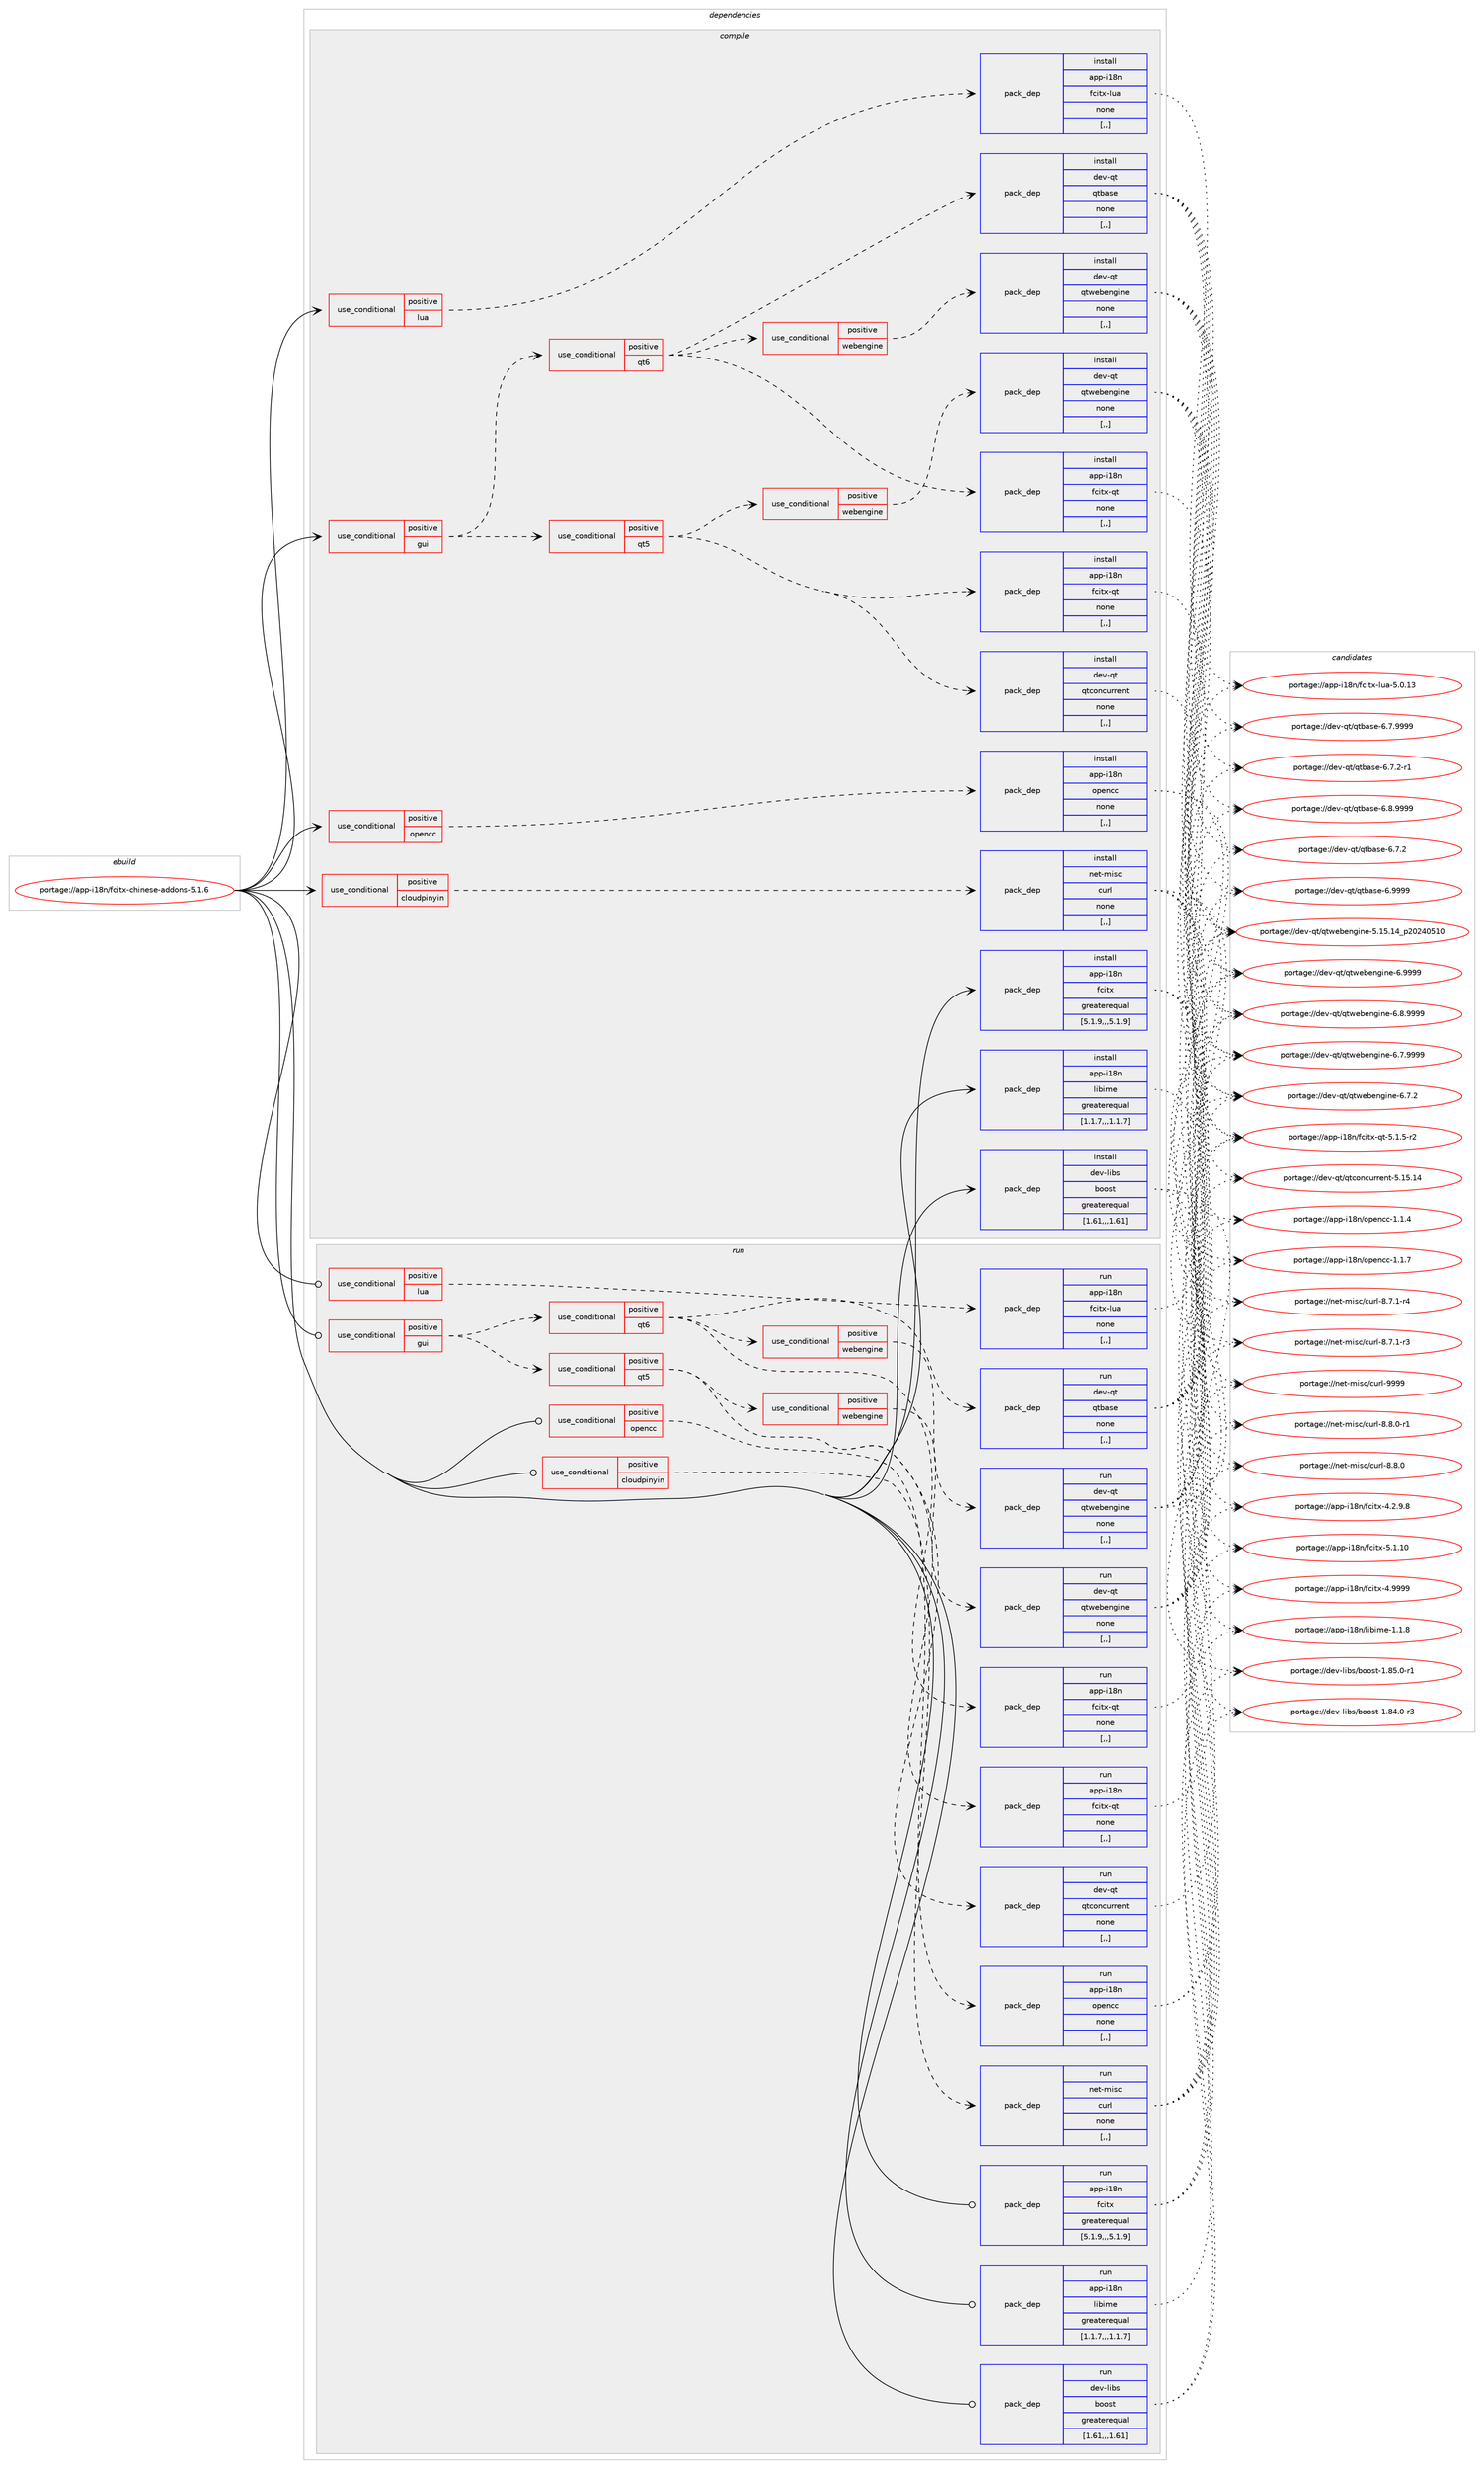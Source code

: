 digraph prolog {

# *************
# Graph options
# *************

newrank=true;
concentrate=true;
compound=true;
graph [rankdir=LR,fontname=Helvetica,fontsize=10,ranksep=1.5];#, ranksep=2.5, nodesep=0.2];
edge  [arrowhead=vee];
node  [fontname=Helvetica,fontsize=10];

# **********
# The ebuild
# **********

subgraph cluster_leftcol {
color=gray;
label=<<i>ebuild</i>>;
id [label="portage://app-i18n/fcitx-chinese-addons-5.1.6", color=red, width=4, href="../app-i18n/fcitx-chinese-addons-5.1.6.svg"];
}

# ****************
# The dependencies
# ****************

subgraph cluster_midcol {
color=gray;
label=<<i>dependencies</i>>;
subgraph cluster_compile {
fillcolor="#eeeeee";
style=filled;
label=<<i>compile</i>>;
subgraph cond10961 {
dependency37041 [label=<<TABLE BORDER="0" CELLBORDER="1" CELLSPACING="0" CELLPADDING="4"><TR><TD ROWSPAN="3" CELLPADDING="10">use_conditional</TD></TR><TR><TD>positive</TD></TR><TR><TD>cloudpinyin</TD></TR></TABLE>>, shape=none, color=red];
subgraph pack25709 {
dependency37042 [label=<<TABLE BORDER="0" CELLBORDER="1" CELLSPACING="0" CELLPADDING="4" WIDTH="220"><TR><TD ROWSPAN="6" CELLPADDING="30">pack_dep</TD></TR><TR><TD WIDTH="110">install</TD></TR><TR><TD>net-misc</TD></TR><TR><TD>curl</TD></TR><TR><TD>none</TD></TR><TR><TD>[,,]</TD></TR></TABLE>>, shape=none, color=blue];
}
dependency37041:e -> dependency37042:w [weight=20,style="dashed",arrowhead="vee"];
}
id:e -> dependency37041:w [weight=20,style="solid",arrowhead="vee"];
subgraph cond10962 {
dependency37043 [label=<<TABLE BORDER="0" CELLBORDER="1" CELLSPACING="0" CELLPADDING="4"><TR><TD ROWSPAN="3" CELLPADDING="10">use_conditional</TD></TR><TR><TD>positive</TD></TR><TR><TD>gui</TD></TR></TABLE>>, shape=none, color=red];
subgraph cond10963 {
dependency37044 [label=<<TABLE BORDER="0" CELLBORDER="1" CELLSPACING="0" CELLPADDING="4"><TR><TD ROWSPAN="3" CELLPADDING="10">use_conditional</TD></TR><TR><TD>positive</TD></TR><TR><TD>qt5</TD></TR></TABLE>>, shape=none, color=red];
subgraph pack25710 {
dependency37045 [label=<<TABLE BORDER="0" CELLBORDER="1" CELLSPACING="0" CELLPADDING="4" WIDTH="220"><TR><TD ROWSPAN="6" CELLPADDING="30">pack_dep</TD></TR><TR><TD WIDTH="110">install</TD></TR><TR><TD>dev-qt</TD></TR><TR><TD>qtconcurrent</TD></TR><TR><TD>none</TD></TR><TR><TD>[,,]</TD></TR></TABLE>>, shape=none, color=blue];
}
dependency37044:e -> dependency37045:w [weight=20,style="dashed",arrowhead="vee"];
subgraph pack25711 {
dependency37046 [label=<<TABLE BORDER="0" CELLBORDER="1" CELLSPACING="0" CELLPADDING="4" WIDTH="220"><TR><TD ROWSPAN="6" CELLPADDING="30">pack_dep</TD></TR><TR><TD WIDTH="110">install</TD></TR><TR><TD>app-i18n</TD></TR><TR><TD>fcitx-qt</TD></TR><TR><TD>none</TD></TR><TR><TD>[,,]</TD></TR></TABLE>>, shape=none, color=blue];
}
dependency37044:e -> dependency37046:w [weight=20,style="dashed",arrowhead="vee"];
subgraph cond10964 {
dependency37047 [label=<<TABLE BORDER="0" CELLBORDER="1" CELLSPACING="0" CELLPADDING="4"><TR><TD ROWSPAN="3" CELLPADDING="10">use_conditional</TD></TR><TR><TD>positive</TD></TR><TR><TD>webengine</TD></TR></TABLE>>, shape=none, color=red];
subgraph pack25712 {
dependency37048 [label=<<TABLE BORDER="0" CELLBORDER="1" CELLSPACING="0" CELLPADDING="4" WIDTH="220"><TR><TD ROWSPAN="6" CELLPADDING="30">pack_dep</TD></TR><TR><TD WIDTH="110">install</TD></TR><TR><TD>dev-qt</TD></TR><TR><TD>qtwebengine</TD></TR><TR><TD>none</TD></TR><TR><TD>[,,]</TD></TR></TABLE>>, shape=none, color=blue];
}
dependency37047:e -> dependency37048:w [weight=20,style="dashed",arrowhead="vee"];
}
dependency37044:e -> dependency37047:w [weight=20,style="dashed",arrowhead="vee"];
}
dependency37043:e -> dependency37044:w [weight=20,style="dashed",arrowhead="vee"];
subgraph cond10965 {
dependency37049 [label=<<TABLE BORDER="0" CELLBORDER="1" CELLSPACING="0" CELLPADDING="4"><TR><TD ROWSPAN="3" CELLPADDING="10">use_conditional</TD></TR><TR><TD>positive</TD></TR><TR><TD>qt6</TD></TR></TABLE>>, shape=none, color=red];
subgraph pack25713 {
dependency37050 [label=<<TABLE BORDER="0" CELLBORDER="1" CELLSPACING="0" CELLPADDING="4" WIDTH="220"><TR><TD ROWSPAN="6" CELLPADDING="30">pack_dep</TD></TR><TR><TD WIDTH="110">install</TD></TR><TR><TD>dev-qt</TD></TR><TR><TD>qtbase</TD></TR><TR><TD>none</TD></TR><TR><TD>[,,]</TD></TR></TABLE>>, shape=none, color=blue];
}
dependency37049:e -> dependency37050:w [weight=20,style="dashed",arrowhead="vee"];
subgraph pack25714 {
dependency37051 [label=<<TABLE BORDER="0" CELLBORDER="1" CELLSPACING="0" CELLPADDING="4" WIDTH="220"><TR><TD ROWSPAN="6" CELLPADDING="30">pack_dep</TD></TR><TR><TD WIDTH="110">install</TD></TR><TR><TD>app-i18n</TD></TR><TR><TD>fcitx-qt</TD></TR><TR><TD>none</TD></TR><TR><TD>[,,]</TD></TR></TABLE>>, shape=none, color=blue];
}
dependency37049:e -> dependency37051:w [weight=20,style="dashed",arrowhead="vee"];
subgraph cond10966 {
dependency37052 [label=<<TABLE BORDER="0" CELLBORDER="1" CELLSPACING="0" CELLPADDING="4"><TR><TD ROWSPAN="3" CELLPADDING="10">use_conditional</TD></TR><TR><TD>positive</TD></TR><TR><TD>webengine</TD></TR></TABLE>>, shape=none, color=red];
subgraph pack25715 {
dependency37053 [label=<<TABLE BORDER="0" CELLBORDER="1" CELLSPACING="0" CELLPADDING="4" WIDTH="220"><TR><TD ROWSPAN="6" CELLPADDING="30">pack_dep</TD></TR><TR><TD WIDTH="110">install</TD></TR><TR><TD>dev-qt</TD></TR><TR><TD>qtwebengine</TD></TR><TR><TD>none</TD></TR><TR><TD>[,,]</TD></TR></TABLE>>, shape=none, color=blue];
}
dependency37052:e -> dependency37053:w [weight=20,style="dashed",arrowhead="vee"];
}
dependency37049:e -> dependency37052:w [weight=20,style="dashed",arrowhead="vee"];
}
dependency37043:e -> dependency37049:w [weight=20,style="dashed",arrowhead="vee"];
}
id:e -> dependency37043:w [weight=20,style="solid",arrowhead="vee"];
subgraph cond10967 {
dependency37054 [label=<<TABLE BORDER="0" CELLBORDER="1" CELLSPACING="0" CELLPADDING="4"><TR><TD ROWSPAN="3" CELLPADDING="10">use_conditional</TD></TR><TR><TD>positive</TD></TR><TR><TD>lua</TD></TR></TABLE>>, shape=none, color=red];
subgraph pack25716 {
dependency37055 [label=<<TABLE BORDER="0" CELLBORDER="1" CELLSPACING="0" CELLPADDING="4" WIDTH="220"><TR><TD ROWSPAN="6" CELLPADDING="30">pack_dep</TD></TR><TR><TD WIDTH="110">install</TD></TR><TR><TD>app-i18n</TD></TR><TR><TD>fcitx-lua</TD></TR><TR><TD>none</TD></TR><TR><TD>[,,]</TD></TR></TABLE>>, shape=none, color=blue];
}
dependency37054:e -> dependency37055:w [weight=20,style="dashed",arrowhead="vee"];
}
id:e -> dependency37054:w [weight=20,style="solid",arrowhead="vee"];
subgraph cond10968 {
dependency37056 [label=<<TABLE BORDER="0" CELLBORDER="1" CELLSPACING="0" CELLPADDING="4"><TR><TD ROWSPAN="3" CELLPADDING="10">use_conditional</TD></TR><TR><TD>positive</TD></TR><TR><TD>opencc</TD></TR></TABLE>>, shape=none, color=red];
subgraph pack25717 {
dependency37057 [label=<<TABLE BORDER="0" CELLBORDER="1" CELLSPACING="0" CELLPADDING="4" WIDTH="220"><TR><TD ROWSPAN="6" CELLPADDING="30">pack_dep</TD></TR><TR><TD WIDTH="110">install</TD></TR><TR><TD>app-i18n</TD></TR><TR><TD>opencc</TD></TR><TR><TD>none</TD></TR><TR><TD>[,,]</TD></TR></TABLE>>, shape=none, color=blue];
}
dependency37056:e -> dependency37057:w [weight=20,style="dashed",arrowhead="vee"];
}
id:e -> dependency37056:w [weight=20,style="solid",arrowhead="vee"];
subgraph pack25718 {
dependency37058 [label=<<TABLE BORDER="0" CELLBORDER="1" CELLSPACING="0" CELLPADDING="4" WIDTH="220"><TR><TD ROWSPAN="6" CELLPADDING="30">pack_dep</TD></TR><TR><TD WIDTH="110">install</TD></TR><TR><TD>app-i18n</TD></TR><TR><TD>fcitx</TD></TR><TR><TD>greaterequal</TD></TR><TR><TD>[5.1.9,,,5.1.9]</TD></TR></TABLE>>, shape=none, color=blue];
}
id:e -> dependency37058:w [weight=20,style="solid",arrowhead="vee"];
subgraph pack25719 {
dependency37059 [label=<<TABLE BORDER="0" CELLBORDER="1" CELLSPACING="0" CELLPADDING="4" WIDTH="220"><TR><TD ROWSPAN="6" CELLPADDING="30">pack_dep</TD></TR><TR><TD WIDTH="110">install</TD></TR><TR><TD>app-i18n</TD></TR><TR><TD>libime</TD></TR><TR><TD>greaterequal</TD></TR><TR><TD>[1.1.7,,,1.1.7]</TD></TR></TABLE>>, shape=none, color=blue];
}
id:e -> dependency37059:w [weight=20,style="solid",arrowhead="vee"];
subgraph pack25720 {
dependency37060 [label=<<TABLE BORDER="0" CELLBORDER="1" CELLSPACING="0" CELLPADDING="4" WIDTH="220"><TR><TD ROWSPAN="6" CELLPADDING="30">pack_dep</TD></TR><TR><TD WIDTH="110">install</TD></TR><TR><TD>dev-libs</TD></TR><TR><TD>boost</TD></TR><TR><TD>greaterequal</TD></TR><TR><TD>[1.61,,,1.61]</TD></TR></TABLE>>, shape=none, color=blue];
}
id:e -> dependency37060:w [weight=20,style="solid",arrowhead="vee"];
}
subgraph cluster_compileandrun {
fillcolor="#eeeeee";
style=filled;
label=<<i>compile and run</i>>;
}
subgraph cluster_run {
fillcolor="#eeeeee";
style=filled;
label=<<i>run</i>>;
subgraph cond10969 {
dependency37061 [label=<<TABLE BORDER="0" CELLBORDER="1" CELLSPACING="0" CELLPADDING="4"><TR><TD ROWSPAN="3" CELLPADDING="10">use_conditional</TD></TR><TR><TD>positive</TD></TR><TR><TD>cloudpinyin</TD></TR></TABLE>>, shape=none, color=red];
subgraph pack25721 {
dependency37062 [label=<<TABLE BORDER="0" CELLBORDER="1" CELLSPACING="0" CELLPADDING="4" WIDTH="220"><TR><TD ROWSPAN="6" CELLPADDING="30">pack_dep</TD></TR><TR><TD WIDTH="110">run</TD></TR><TR><TD>net-misc</TD></TR><TR><TD>curl</TD></TR><TR><TD>none</TD></TR><TR><TD>[,,]</TD></TR></TABLE>>, shape=none, color=blue];
}
dependency37061:e -> dependency37062:w [weight=20,style="dashed",arrowhead="vee"];
}
id:e -> dependency37061:w [weight=20,style="solid",arrowhead="odot"];
subgraph cond10970 {
dependency37063 [label=<<TABLE BORDER="0" CELLBORDER="1" CELLSPACING="0" CELLPADDING="4"><TR><TD ROWSPAN="3" CELLPADDING="10">use_conditional</TD></TR><TR><TD>positive</TD></TR><TR><TD>gui</TD></TR></TABLE>>, shape=none, color=red];
subgraph cond10971 {
dependency37064 [label=<<TABLE BORDER="0" CELLBORDER="1" CELLSPACING="0" CELLPADDING="4"><TR><TD ROWSPAN="3" CELLPADDING="10">use_conditional</TD></TR><TR><TD>positive</TD></TR><TR><TD>qt5</TD></TR></TABLE>>, shape=none, color=red];
subgraph pack25722 {
dependency37065 [label=<<TABLE BORDER="0" CELLBORDER="1" CELLSPACING="0" CELLPADDING="4" WIDTH="220"><TR><TD ROWSPAN="6" CELLPADDING="30">pack_dep</TD></TR><TR><TD WIDTH="110">run</TD></TR><TR><TD>dev-qt</TD></TR><TR><TD>qtconcurrent</TD></TR><TR><TD>none</TD></TR><TR><TD>[,,]</TD></TR></TABLE>>, shape=none, color=blue];
}
dependency37064:e -> dependency37065:w [weight=20,style="dashed",arrowhead="vee"];
subgraph pack25723 {
dependency37066 [label=<<TABLE BORDER="0" CELLBORDER="1" CELLSPACING="0" CELLPADDING="4" WIDTH="220"><TR><TD ROWSPAN="6" CELLPADDING="30">pack_dep</TD></TR><TR><TD WIDTH="110">run</TD></TR><TR><TD>app-i18n</TD></TR><TR><TD>fcitx-qt</TD></TR><TR><TD>none</TD></TR><TR><TD>[,,]</TD></TR></TABLE>>, shape=none, color=blue];
}
dependency37064:e -> dependency37066:w [weight=20,style="dashed",arrowhead="vee"];
subgraph cond10972 {
dependency37067 [label=<<TABLE BORDER="0" CELLBORDER="1" CELLSPACING="0" CELLPADDING="4"><TR><TD ROWSPAN="3" CELLPADDING="10">use_conditional</TD></TR><TR><TD>positive</TD></TR><TR><TD>webengine</TD></TR></TABLE>>, shape=none, color=red];
subgraph pack25724 {
dependency37068 [label=<<TABLE BORDER="0" CELLBORDER="1" CELLSPACING="0" CELLPADDING="4" WIDTH="220"><TR><TD ROWSPAN="6" CELLPADDING="30">pack_dep</TD></TR><TR><TD WIDTH="110">run</TD></TR><TR><TD>dev-qt</TD></TR><TR><TD>qtwebengine</TD></TR><TR><TD>none</TD></TR><TR><TD>[,,]</TD></TR></TABLE>>, shape=none, color=blue];
}
dependency37067:e -> dependency37068:w [weight=20,style="dashed",arrowhead="vee"];
}
dependency37064:e -> dependency37067:w [weight=20,style="dashed",arrowhead="vee"];
}
dependency37063:e -> dependency37064:w [weight=20,style="dashed",arrowhead="vee"];
subgraph cond10973 {
dependency37069 [label=<<TABLE BORDER="0" CELLBORDER="1" CELLSPACING="0" CELLPADDING="4"><TR><TD ROWSPAN="3" CELLPADDING="10">use_conditional</TD></TR><TR><TD>positive</TD></TR><TR><TD>qt6</TD></TR></TABLE>>, shape=none, color=red];
subgraph pack25725 {
dependency37070 [label=<<TABLE BORDER="0" CELLBORDER="1" CELLSPACING="0" CELLPADDING="4" WIDTH="220"><TR><TD ROWSPAN="6" CELLPADDING="30">pack_dep</TD></TR><TR><TD WIDTH="110">run</TD></TR><TR><TD>dev-qt</TD></TR><TR><TD>qtbase</TD></TR><TR><TD>none</TD></TR><TR><TD>[,,]</TD></TR></TABLE>>, shape=none, color=blue];
}
dependency37069:e -> dependency37070:w [weight=20,style="dashed",arrowhead="vee"];
subgraph pack25726 {
dependency37071 [label=<<TABLE BORDER="0" CELLBORDER="1" CELLSPACING="0" CELLPADDING="4" WIDTH="220"><TR><TD ROWSPAN="6" CELLPADDING="30">pack_dep</TD></TR><TR><TD WIDTH="110">run</TD></TR><TR><TD>app-i18n</TD></TR><TR><TD>fcitx-qt</TD></TR><TR><TD>none</TD></TR><TR><TD>[,,]</TD></TR></TABLE>>, shape=none, color=blue];
}
dependency37069:e -> dependency37071:w [weight=20,style="dashed",arrowhead="vee"];
subgraph cond10974 {
dependency37072 [label=<<TABLE BORDER="0" CELLBORDER="1" CELLSPACING="0" CELLPADDING="4"><TR><TD ROWSPAN="3" CELLPADDING="10">use_conditional</TD></TR><TR><TD>positive</TD></TR><TR><TD>webengine</TD></TR></TABLE>>, shape=none, color=red];
subgraph pack25727 {
dependency37073 [label=<<TABLE BORDER="0" CELLBORDER="1" CELLSPACING="0" CELLPADDING="4" WIDTH="220"><TR><TD ROWSPAN="6" CELLPADDING="30">pack_dep</TD></TR><TR><TD WIDTH="110">run</TD></TR><TR><TD>dev-qt</TD></TR><TR><TD>qtwebengine</TD></TR><TR><TD>none</TD></TR><TR><TD>[,,]</TD></TR></TABLE>>, shape=none, color=blue];
}
dependency37072:e -> dependency37073:w [weight=20,style="dashed",arrowhead="vee"];
}
dependency37069:e -> dependency37072:w [weight=20,style="dashed",arrowhead="vee"];
}
dependency37063:e -> dependency37069:w [weight=20,style="dashed",arrowhead="vee"];
}
id:e -> dependency37063:w [weight=20,style="solid",arrowhead="odot"];
subgraph cond10975 {
dependency37074 [label=<<TABLE BORDER="0" CELLBORDER="1" CELLSPACING="0" CELLPADDING="4"><TR><TD ROWSPAN="3" CELLPADDING="10">use_conditional</TD></TR><TR><TD>positive</TD></TR><TR><TD>lua</TD></TR></TABLE>>, shape=none, color=red];
subgraph pack25728 {
dependency37075 [label=<<TABLE BORDER="0" CELLBORDER="1" CELLSPACING="0" CELLPADDING="4" WIDTH="220"><TR><TD ROWSPAN="6" CELLPADDING="30">pack_dep</TD></TR><TR><TD WIDTH="110">run</TD></TR><TR><TD>app-i18n</TD></TR><TR><TD>fcitx-lua</TD></TR><TR><TD>none</TD></TR><TR><TD>[,,]</TD></TR></TABLE>>, shape=none, color=blue];
}
dependency37074:e -> dependency37075:w [weight=20,style="dashed",arrowhead="vee"];
}
id:e -> dependency37074:w [weight=20,style="solid",arrowhead="odot"];
subgraph cond10976 {
dependency37076 [label=<<TABLE BORDER="0" CELLBORDER="1" CELLSPACING="0" CELLPADDING="4"><TR><TD ROWSPAN="3" CELLPADDING="10">use_conditional</TD></TR><TR><TD>positive</TD></TR><TR><TD>opencc</TD></TR></TABLE>>, shape=none, color=red];
subgraph pack25729 {
dependency37077 [label=<<TABLE BORDER="0" CELLBORDER="1" CELLSPACING="0" CELLPADDING="4" WIDTH="220"><TR><TD ROWSPAN="6" CELLPADDING="30">pack_dep</TD></TR><TR><TD WIDTH="110">run</TD></TR><TR><TD>app-i18n</TD></TR><TR><TD>opencc</TD></TR><TR><TD>none</TD></TR><TR><TD>[,,]</TD></TR></TABLE>>, shape=none, color=blue];
}
dependency37076:e -> dependency37077:w [weight=20,style="dashed",arrowhead="vee"];
}
id:e -> dependency37076:w [weight=20,style="solid",arrowhead="odot"];
subgraph pack25730 {
dependency37078 [label=<<TABLE BORDER="0" CELLBORDER="1" CELLSPACING="0" CELLPADDING="4" WIDTH="220"><TR><TD ROWSPAN="6" CELLPADDING="30">pack_dep</TD></TR><TR><TD WIDTH="110">run</TD></TR><TR><TD>app-i18n</TD></TR><TR><TD>fcitx</TD></TR><TR><TD>greaterequal</TD></TR><TR><TD>[5.1.9,,,5.1.9]</TD></TR></TABLE>>, shape=none, color=blue];
}
id:e -> dependency37078:w [weight=20,style="solid",arrowhead="odot"];
subgraph pack25731 {
dependency37079 [label=<<TABLE BORDER="0" CELLBORDER="1" CELLSPACING="0" CELLPADDING="4" WIDTH="220"><TR><TD ROWSPAN="6" CELLPADDING="30">pack_dep</TD></TR><TR><TD WIDTH="110">run</TD></TR><TR><TD>app-i18n</TD></TR><TR><TD>libime</TD></TR><TR><TD>greaterequal</TD></TR><TR><TD>[1.1.7,,,1.1.7]</TD></TR></TABLE>>, shape=none, color=blue];
}
id:e -> dependency37079:w [weight=20,style="solid",arrowhead="odot"];
subgraph pack25732 {
dependency37080 [label=<<TABLE BORDER="0" CELLBORDER="1" CELLSPACING="0" CELLPADDING="4" WIDTH="220"><TR><TD ROWSPAN="6" CELLPADDING="30">pack_dep</TD></TR><TR><TD WIDTH="110">run</TD></TR><TR><TD>dev-libs</TD></TR><TR><TD>boost</TD></TR><TR><TD>greaterequal</TD></TR><TR><TD>[1.61,,,1.61]</TD></TR></TABLE>>, shape=none, color=blue];
}
id:e -> dependency37080:w [weight=20,style="solid",arrowhead="odot"];
}
}

# **************
# The candidates
# **************

subgraph cluster_choices {
rank=same;
color=gray;
label=<<i>candidates</i>>;

subgraph choice25709 {
color=black;
nodesep=1;
choice110101116451091051159947991171141084557575757 [label="portage://net-misc/curl-9999", color=red, width=4,href="../net-misc/curl-9999.svg"];
choice110101116451091051159947991171141084556465646484511449 [label="portage://net-misc/curl-8.8.0-r1", color=red, width=4,href="../net-misc/curl-8.8.0-r1.svg"];
choice11010111645109105115994799117114108455646564648 [label="portage://net-misc/curl-8.8.0", color=red, width=4,href="../net-misc/curl-8.8.0.svg"];
choice110101116451091051159947991171141084556465546494511452 [label="portage://net-misc/curl-8.7.1-r4", color=red, width=4,href="../net-misc/curl-8.7.1-r4.svg"];
choice110101116451091051159947991171141084556465546494511451 [label="portage://net-misc/curl-8.7.1-r3", color=red, width=4,href="../net-misc/curl-8.7.1-r3.svg"];
dependency37042:e -> choice110101116451091051159947991171141084557575757:w [style=dotted,weight="100"];
dependency37042:e -> choice110101116451091051159947991171141084556465646484511449:w [style=dotted,weight="100"];
dependency37042:e -> choice11010111645109105115994799117114108455646564648:w [style=dotted,weight="100"];
dependency37042:e -> choice110101116451091051159947991171141084556465546494511452:w [style=dotted,weight="100"];
dependency37042:e -> choice110101116451091051159947991171141084556465546494511451:w [style=dotted,weight="100"];
}
subgraph choice25710 {
color=black;
nodesep=1;
choice100101118451131164711311699111110991171141141011101164553464953464952 [label="portage://dev-qt/qtconcurrent-5.15.14", color=red, width=4,href="../dev-qt/qtconcurrent-5.15.14.svg"];
dependency37045:e -> choice100101118451131164711311699111110991171141141011101164553464953464952:w [style=dotted,weight="100"];
}
subgraph choice25711 {
color=black;
nodesep=1;
choice971121124510549561104710299105116120451131164553464946534511450 [label="portage://app-i18n/fcitx-qt-5.1.5-r2", color=red, width=4,href="../app-i18n/fcitx-qt-5.1.5-r2.svg"];
dependency37046:e -> choice971121124510549561104710299105116120451131164553464946534511450:w [style=dotted,weight="100"];
}
subgraph choice25712 {
color=black;
nodesep=1;
choice10010111845113116471131161191019810111010310511010145544657575757 [label="portage://dev-qt/qtwebengine-6.9999", color=red, width=4,href="../dev-qt/qtwebengine-6.9999.svg"];
choice100101118451131164711311611910198101110103105110101455446564657575757 [label="portage://dev-qt/qtwebengine-6.8.9999", color=red, width=4,href="../dev-qt/qtwebengine-6.8.9999.svg"];
choice100101118451131164711311611910198101110103105110101455446554657575757 [label="portage://dev-qt/qtwebengine-6.7.9999", color=red, width=4,href="../dev-qt/qtwebengine-6.7.9999.svg"];
choice100101118451131164711311611910198101110103105110101455446554650 [label="portage://dev-qt/qtwebengine-6.7.2", color=red, width=4,href="../dev-qt/qtwebengine-6.7.2.svg"];
choice1001011184511311647113116119101981011101031051101014553464953464952951125048505248534948 [label="portage://dev-qt/qtwebengine-5.15.14_p20240510", color=red, width=4,href="../dev-qt/qtwebengine-5.15.14_p20240510.svg"];
dependency37048:e -> choice10010111845113116471131161191019810111010310511010145544657575757:w [style=dotted,weight="100"];
dependency37048:e -> choice100101118451131164711311611910198101110103105110101455446564657575757:w [style=dotted,weight="100"];
dependency37048:e -> choice100101118451131164711311611910198101110103105110101455446554657575757:w [style=dotted,weight="100"];
dependency37048:e -> choice100101118451131164711311611910198101110103105110101455446554650:w [style=dotted,weight="100"];
dependency37048:e -> choice1001011184511311647113116119101981011101031051101014553464953464952951125048505248534948:w [style=dotted,weight="100"];
}
subgraph choice25713 {
color=black;
nodesep=1;
choice1001011184511311647113116989711510145544657575757 [label="portage://dev-qt/qtbase-6.9999", color=red, width=4,href="../dev-qt/qtbase-6.9999.svg"];
choice10010111845113116471131169897115101455446564657575757 [label="portage://dev-qt/qtbase-6.8.9999", color=red, width=4,href="../dev-qt/qtbase-6.8.9999.svg"];
choice10010111845113116471131169897115101455446554657575757 [label="portage://dev-qt/qtbase-6.7.9999", color=red, width=4,href="../dev-qt/qtbase-6.7.9999.svg"];
choice100101118451131164711311698971151014554465546504511449 [label="portage://dev-qt/qtbase-6.7.2-r1", color=red, width=4,href="../dev-qt/qtbase-6.7.2-r1.svg"];
choice10010111845113116471131169897115101455446554650 [label="portage://dev-qt/qtbase-6.7.2", color=red, width=4,href="../dev-qt/qtbase-6.7.2.svg"];
dependency37050:e -> choice1001011184511311647113116989711510145544657575757:w [style=dotted,weight="100"];
dependency37050:e -> choice10010111845113116471131169897115101455446564657575757:w [style=dotted,weight="100"];
dependency37050:e -> choice10010111845113116471131169897115101455446554657575757:w [style=dotted,weight="100"];
dependency37050:e -> choice100101118451131164711311698971151014554465546504511449:w [style=dotted,weight="100"];
dependency37050:e -> choice10010111845113116471131169897115101455446554650:w [style=dotted,weight="100"];
}
subgraph choice25714 {
color=black;
nodesep=1;
choice971121124510549561104710299105116120451131164553464946534511450 [label="portage://app-i18n/fcitx-qt-5.1.5-r2", color=red, width=4,href="../app-i18n/fcitx-qt-5.1.5-r2.svg"];
dependency37051:e -> choice971121124510549561104710299105116120451131164553464946534511450:w [style=dotted,weight="100"];
}
subgraph choice25715 {
color=black;
nodesep=1;
choice10010111845113116471131161191019810111010310511010145544657575757 [label="portage://dev-qt/qtwebengine-6.9999", color=red, width=4,href="../dev-qt/qtwebengine-6.9999.svg"];
choice100101118451131164711311611910198101110103105110101455446564657575757 [label="portage://dev-qt/qtwebengine-6.8.9999", color=red, width=4,href="../dev-qt/qtwebengine-6.8.9999.svg"];
choice100101118451131164711311611910198101110103105110101455446554657575757 [label="portage://dev-qt/qtwebengine-6.7.9999", color=red, width=4,href="../dev-qt/qtwebengine-6.7.9999.svg"];
choice100101118451131164711311611910198101110103105110101455446554650 [label="portage://dev-qt/qtwebengine-6.7.2", color=red, width=4,href="../dev-qt/qtwebengine-6.7.2.svg"];
choice1001011184511311647113116119101981011101031051101014553464953464952951125048505248534948 [label="portage://dev-qt/qtwebengine-5.15.14_p20240510", color=red, width=4,href="../dev-qt/qtwebengine-5.15.14_p20240510.svg"];
dependency37053:e -> choice10010111845113116471131161191019810111010310511010145544657575757:w [style=dotted,weight="100"];
dependency37053:e -> choice100101118451131164711311611910198101110103105110101455446564657575757:w [style=dotted,weight="100"];
dependency37053:e -> choice100101118451131164711311611910198101110103105110101455446554657575757:w [style=dotted,weight="100"];
dependency37053:e -> choice100101118451131164711311611910198101110103105110101455446554650:w [style=dotted,weight="100"];
dependency37053:e -> choice1001011184511311647113116119101981011101031051101014553464953464952951125048505248534948:w [style=dotted,weight="100"];
}
subgraph choice25716 {
color=black;
nodesep=1;
choice971121124510549561104710299105116120451081179745534648464951 [label="portage://app-i18n/fcitx-lua-5.0.13", color=red, width=4,href="../app-i18n/fcitx-lua-5.0.13.svg"];
dependency37055:e -> choice971121124510549561104710299105116120451081179745534648464951:w [style=dotted,weight="100"];
}
subgraph choice25717 {
color=black;
nodesep=1;
choice97112112451054956110471111121011109999454946494655 [label="portage://app-i18n/opencc-1.1.7", color=red, width=4,href="../app-i18n/opencc-1.1.7.svg"];
choice97112112451054956110471111121011109999454946494652 [label="portage://app-i18n/opencc-1.1.4", color=red, width=4,href="../app-i18n/opencc-1.1.4.svg"];
dependency37057:e -> choice97112112451054956110471111121011109999454946494655:w [style=dotted,weight="100"];
dependency37057:e -> choice97112112451054956110471111121011109999454946494652:w [style=dotted,weight="100"];
}
subgraph choice25718 {
color=black;
nodesep=1;
choice97112112451054956110471029910511612045534649464948 [label="portage://app-i18n/fcitx-5.1.10", color=red, width=4,href="../app-i18n/fcitx-5.1.10.svg"];
choice97112112451054956110471029910511612045524657575757 [label="portage://app-i18n/fcitx-4.9999", color=red, width=4,href="../app-i18n/fcitx-4.9999.svg"];
choice9711211245105495611047102991051161204552465046574656 [label="portage://app-i18n/fcitx-4.2.9.8", color=red, width=4,href="../app-i18n/fcitx-4.2.9.8.svg"];
dependency37058:e -> choice97112112451054956110471029910511612045534649464948:w [style=dotted,weight="100"];
dependency37058:e -> choice97112112451054956110471029910511612045524657575757:w [style=dotted,weight="100"];
dependency37058:e -> choice9711211245105495611047102991051161204552465046574656:w [style=dotted,weight="100"];
}
subgraph choice25719 {
color=black;
nodesep=1;
choice971121124510549561104710810598105109101454946494656 [label="portage://app-i18n/libime-1.1.8", color=red, width=4,href="../app-i18n/libime-1.1.8.svg"];
dependency37059:e -> choice971121124510549561104710810598105109101454946494656:w [style=dotted,weight="100"];
}
subgraph choice25720 {
color=black;
nodesep=1;
choice10010111845108105981154798111111115116454946565346484511449 [label="portage://dev-libs/boost-1.85.0-r1", color=red, width=4,href="../dev-libs/boost-1.85.0-r1.svg"];
choice10010111845108105981154798111111115116454946565246484511451 [label="portage://dev-libs/boost-1.84.0-r3", color=red, width=4,href="../dev-libs/boost-1.84.0-r3.svg"];
dependency37060:e -> choice10010111845108105981154798111111115116454946565346484511449:w [style=dotted,weight="100"];
dependency37060:e -> choice10010111845108105981154798111111115116454946565246484511451:w [style=dotted,weight="100"];
}
subgraph choice25721 {
color=black;
nodesep=1;
choice110101116451091051159947991171141084557575757 [label="portage://net-misc/curl-9999", color=red, width=4,href="../net-misc/curl-9999.svg"];
choice110101116451091051159947991171141084556465646484511449 [label="portage://net-misc/curl-8.8.0-r1", color=red, width=4,href="../net-misc/curl-8.8.0-r1.svg"];
choice11010111645109105115994799117114108455646564648 [label="portage://net-misc/curl-8.8.0", color=red, width=4,href="../net-misc/curl-8.8.0.svg"];
choice110101116451091051159947991171141084556465546494511452 [label="portage://net-misc/curl-8.7.1-r4", color=red, width=4,href="../net-misc/curl-8.7.1-r4.svg"];
choice110101116451091051159947991171141084556465546494511451 [label="portage://net-misc/curl-8.7.1-r3", color=red, width=4,href="../net-misc/curl-8.7.1-r3.svg"];
dependency37062:e -> choice110101116451091051159947991171141084557575757:w [style=dotted,weight="100"];
dependency37062:e -> choice110101116451091051159947991171141084556465646484511449:w [style=dotted,weight="100"];
dependency37062:e -> choice11010111645109105115994799117114108455646564648:w [style=dotted,weight="100"];
dependency37062:e -> choice110101116451091051159947991171141084556465546494511452:w [style=dotted,weight="100"];
dependency37062:e -> choice110101116451091051159947991171141084556465546494511451:w [style=dotted,weight="100"];
}
subgraph choice25722 {
color=black;
nodesep=1;
choice100101118451131164711311699111110991171141141011101164553464953464952 [label="portage://dev-qt/qtconcurrent-5.15.14", color=red, width=4,href="../dev-qt/qtconcurrent-5.15.14.svg"];
dependency37065:e -> choice100101118451131164711311699111110991171141141011101164553464953464952:w [style=dotted,weight="100"];
}
subgraph choice25723 {
color=black;
nodesep=1;
choice971121124510549561104710299105116120451131164553464946534511450 [label="portage://app-i18n/fcitx-qt-5.1.5-r2", color=red, width=4,href="../app-i18n/fcitx-qt-5.1.5-r2.svg"];
dependency37066:e -> choice971121124510549561104710299105116120451131164553464946534511450:w [style=dotted,weight="100"];
}
subgraph choice25724 {
color=black;
nodesep=1;
choice10010111845113116471131161191019810111010310511010145544657575757 [label="portage://dev-qt/qtwebengine-6.9999", color=red, width=4,href="../dev-qt/qtwebengine-6.9999.svg"];
choice100101118451131164711311611910198101110103105110101455446564657575757 [label="portage://dev-qt/qtwebengine-6.8.9999", color=red, width=4,href="../dev-qt/qtwebengine-6.8.9999.svg"];
choice100101118451131164711311611910198101110103105110101455446554657575757 [label="portage://dev-qt/qtwebengine-6.7.9999", color=red, width=4,href="../dev-qt/qtwebengine-6.7.9999.svg"];
choice100101118451131164711311611910198101110103105110101455446554650 [label="portage://dev-qt/qtwebengine-6.7.2", color=red, width=4,href="../dev-qt/qtwebengine-6.7.2.svg"];
choice1001011184511311647113116119101981011101031051101014553464953464952951125048505248534948 [label="portage://dev-qt/qtwebengine-5.15.14_p20240510", color=red, width=4,href="../dev-qt/qtwebengine-5.15.14_p20240510.svg"];
dependency37068:e -> choice10010111845113116471131161191019810111010310511010145544657575757:w [style=dotted,weight="100"];
dependency37068:e -> choice100101118451131164711311611910198101110103105110101455446564657575757:w [style=dotted,weight="100"];
dependency37068:e -> choice100101118451131164711311611910198101110103105110101455446554657575757:w [style=dotted,weight="100"];
dependency37068:e -> choice100101118451131164711311611910198101110103105110101455446554650:w [style=dotted,weight="100"];
dependency37068:e -> choice1001011184511311647113116119101981011101031051101014553464953464952951125048505248534948:w [style=dotted,weight="100"];
}
subgraph choice25725 {
color=black;
nodesep=1;
choice1001011184511311647113116989711510145544657575757 [label="portage://dev-qt/qtbase-6.9999", color=red, width=4,href="../dev-qt/qtbase-6.9999.svg"];
choice10010111845113116471131169897115101455446564657575757 [label="portage://dev-qt/qtbase-6.8.9999", color=red, width=4,href="../dev-qt/qtbase-6.8.9999.svg"];
choice10010111845113116471131169897115101455446554657575757 [label="portage://dev-qt/qtbase-6.7.9999", color=red, width=4,href="../dev-qt/qtbase-6.7.9999.svg"];
choice100101118451131164711311698971151014554465546504511449 [label="portage://dev-qt/qtbase-6.7.2-r1", color=red, width=4,href="../dev-qt/qtbase-6.7.2-r1.svg"];
choice10010111845113116471131169897115101455446554650 [label="portage://dev-qt/qtbase-6.7.2", color=red, width=4,href="../dev-qt/qtbase-6.7.2.svg"];
dependency37070:e -> choice1001011184511311647113116989711510145544657575757:w [style=dotted,weight="100"];
dependency37070:e -> choice10010111845113116471131169897115101455446564657575757:w [style=dotted,weight="100"];
dependency37070:e -> choice10010111845113116471131169897115101455446554657575757:w [style=dotted,weight="100"];
dependency37070:e -> choice100101118451131164711311698971151014554465546504511449:w [style=dotted,weight="100"];
dependency37070:e -> choice10010111845113116471131169897115101455446554650:w [style=dotted,weight="100"];
}
subgraph choice25726 {
color=black;
nodesep=1;
choice971121124510549561104710299105116120451131164553464946534511450 [label="portage://app-i18n/fcitx-qt-5.1.5-r2", color=red, width=4,href="../app-i18n/fcitx-qt-5.1.5-r2.svg"];
dependency37071:e -> choice971121124510549561104710299105116120451131164553464946534511450:w [style=dotted,weight="100"];
}
subgraph choice25727 {
color=black;
nodesep=1;
choice10010111845113116471131161191019810111010310511010145544657575757 [label="portage://dev-qt/qtwebengine-6.9999", color=red, width=4,href="../dev-qt/qtwebengine-6.9999.svg"];
choice100101118451131164711311611910198101110103105110101455446564657575757 [label="portage://dev-qt/qtwebengine-6.8.9999", color=red, width=4,href="../dev-qt/qtwebengine-6.8.9999.svg"];
choice100101118451131164711311611910198101110103105110101455446554657575757 [label="portage://dev-qt/qtwebengine-6.7.9999", color=red, width=4,href="../dev-qt/qtwebengine-6.7.9999.svg"];
choice100101118451131164711311611910198101110103105110101455446554650 [label="portage://dev-qt/qtwebengine-6.7.2", color=red, width=4,href="../dev-qt/qtwebengine-6.7.2.svg"];
choice1001011184511311647113116119101981011101031051101014553464953464952951125048505248534948 [label="portage://dev-qt/qtwebengine-5.15.14_p20240510", color=red, width=4,href="../dev-qt/qtwebengine-5.15.14_p20240510.svg"];
dependency37073:e -> choice10010111845113116471131161191019810111010310511010145544657575757:w [style=dotted,weight="100"];
dependency37073:e -> choice100101118451131164711311611910198101110103105110101455446564657575757:w [style=dotted,weight="100"];
dependency37073:e -> choice100101118451131164711311611910198101110103105110101455446554657575757:w [style=dotted,weight="100"];
dependency37073:e -> choice100101118451131164711311611910198101110103105110101455446554650:w [style=dotted,weight="100"];
dependency37073:e -> choice1001011184511311647113116119101981011101031051101014553464953464952951125048505248534948:w [style=dotted,weight="100"];
}
subgraph choice25728 {
color=black;
nodesep=1;
choice971121124510549561104710299105116120451081179745534648464951 [label="portage://app-i18n/fcitx-lua-5.0.13", color=red, width=4,href="../app-i18n/fcitx-lua-5.0.13.svg"];
dependency37075:e -> choice971121124510549561104710299105116120451081179745534648464951:w [style=dotted,weight="100"];
}
subgraph choice25729 {
color=black;
nodesep=1;
choice97112112451054956110471111121011109999454946494655 [label="portage://app-i18n/opencc-1.1.7", color=red, width=4,href="../app-i18n/opencc-1.1.7.svg"];
choice97112112451054956110471111121011109999454946494652 [label="portage://app-i18n/opencc-1.1.4", color=red, width=4,href="../app-i18n/opencc-1.1.4.svg"];
dependency37077:e -> choice97112112451054956110471111121011109999454946494655:w [style=dotted,weight="100"];
dependency37077:e -> choice97112112451054956110471111121011109999454946494652:w [style=dotted,weight="100"];
}
subgraph choice25730 {
color=black;
nodesep=1;
choice97112112451054956110471029910511612045534649464948 [label="portage://app-i18n/fcitx-5.1.10", color=red, width=4,href="../app-i18n/fcitx-5.1.10.svg"];
choice97112112451054956110471029910511612045524657575757 [label="portage://app-i18n/fcitx-4.9999", color=red, width=4,href="../app-i18n/fcitx-4.9999.svg"];
choice9711211245105495611047102991051161204552465046574656 [label="portage://app-i18n/fcitx-4.2.9.8", color=red, width=4,href="../app-i18n/fcitx-4.2.9.8.svg"];
dependency37078:e -> choice97112112451054956110471029910511612045534649464948:w [style=dotted,weight="100"];
dependency37078:e -> choice97112112451054956110471029910511612045524657575757:w [style=dotted,weight="100"];
dependency37078:e -> choice9711211245105495611047102991051161204552465046574656:w [style=dotted,weight="100"];
}
subgraph choice25731 {
color=black;
nodesep=1;
choice971121124510549561104710810598105109101454946494656 [label="portage://app-i18n/libime-1.1.8", color=red, width=4,href="../app-i18n/libime-1.1.8.svg"];
dependency37079:e -> choice971121124510549561104710810598105109101454946494656:w [style=dotted,weight="100"];
}
subgraph choice25732 {
color=black;
nodesep=1;
choice10010111845108105981154798111111115116454946565346484511449 [label="portage://dev-libs/boost-1.85.0-r1", color=red, width=4,href="../dev-libs/boost-1.85.0-r1.svg"];
choice10010111845108105981154798111111115116454946565246484511451 [label="portage://dev-libs/boost-1.84.0-r3", color=red, width=4,href="../dev-libs/boost-1.84.0-r3.svg"];
dependency37080:e -> choice10010111845108105981154798111111115116454946565346484511449:w [style=dotted,weight="100"];
dependency37080:e -> choice10010111845108105981154798111111115116454946565246484511451:w [style=dotted,weight="100"];
}
}

}
